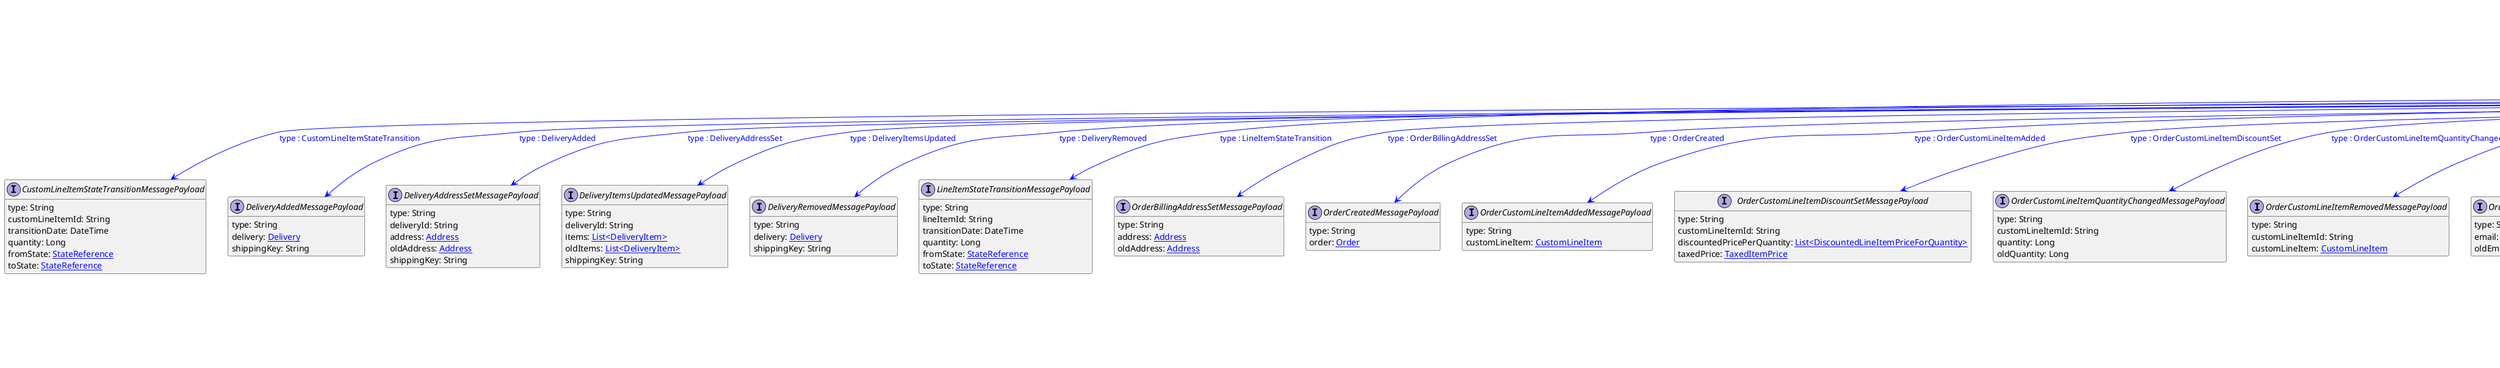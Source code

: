 @startuml

hide empty fields
hide empty methods
legend
|= |= line |
|<back:black>   </back>| inheritance |
|<back:green>   </back>| property reference |
|<back:blue>   </back>| discriminated class |
endlegend
interface OrderMessagePayload [[OrderMessagePayload.svg]] extends MessagePayload {
    type: String
}
interface MessagePayload [[MessagePayload.svg]]  {
    type: String
}

interface CustomLineItemStateTransitionMessagePayload [[CustomLineItemStateTransitionMessagePayload.svg]]  {
    type: String
    customLineItemId: String
    transitionDate: DateTime
    quantity: Long
    fromState: [[StateReference.svg StateReference]]
    toState: [[StateReference.svg StateReference]]
}
interface DeliveryAddedMessagePayload [[DeliveryAddedMessagePayload.svg]]  {
    type: String
    delivery: [[Delivery.svg Delivery]]
    shippingKey: String
}
interface DeliveryAddressSetMessagePayload [[DeliveryAddressSetMessagePayload.svg]]  {
    type: String
    deliveryId: String
    address: [[Address.svg Address]]
    oldAddress: [[Address.svg Address]]
    shippingKey: String
}
interface DeliveryItemsUpdatedMessagePayload [[DeliveryItemsUpdatedMessagePayload.svg]]  {
    type: String
    deliveryId: String
    items: [[DeliveryItem.svg List<DeliveryItem>]]
    oldItems: [[DeliveryItem.svg List<DeliveryItem>]]
    shippingKey: String
}
interface DeliveryRemovedMessagePayload [[DeliveryRemovedMessagePayload.svg]]  {
    type: String
    delivery: [[Delivery.svg Delivery]]
    shippingKey: String
}
interface LineItemStateTransitionMessagePayload [[LineItemStateTransitionMessagePayload.svg]]  {
    type: String
    lineItemId: String
    transitionDate: DateTime
    quantity: Long
    fromState: [[StateReference.svg StateReference]]
    toState: [[StateReference.svg StateReference]]
}
interface OrderBillingAddressSetMessagePayload [[OrderBillingAddressSetMessagePayload.svg]]  {
    type: String
    address: [[Address.svg Address]]
    oldAddress: [[Address.svg Address]]
}
interface OrderCreatedMessagePayload [[OrderCreatedMessagePayload.svg]]  {
    type: String
    order: [[Order.svg Order]]
}
interface OrderCustomLineItemAddedMessagePayload [[OrderCustomLineItemAddedMessagePayload.svg]]  {
    type: String
    customLineItem: [[CustomLineItem.svg CustomLineItem]]
}
interface OrderCustomLineItemDiscountSetMessagePayload [[OrderCustomLineItemDiscountSetMessagePayload.svg]]  {
    type: String
    customLineItemId: String
    discountedPricePerQuantity: [[DiscountedLineItemPriceForQuantity.svg List<DiscountedLineItemPriceForQuantity>]]
    taxedPrice: [[TaxedItemPrice.svg TaxedItemPrice]]
}
interface OrderCustomLineItemQuantityChangedMessagePayload [[OrderCustomLineItemQuantityChangedMessagePayload.svg]]  {
    type: String
    customLineItemId: String
    quantity: Long
    oldQuantity: Long
}
interface OrderCustomLineItemRemovedMessagePayload [[OrderCustomLineItemRemovedMessagePayload.svg]]  {
    type: String
    customLineItemId: String
    customLineItem: [[CustomLineItem.svg CustomLineItem]]
}
interface OrderCustomerEmailSetMessagePayload [[OrderCustomerEmailSetMessagePayload.svg]]  {
    type: String
    email: String
    oldEmail: String
}
interface OrderCustomerGroupSetMessagePayload [[OrderCustomerGroupSetMessagePayload.svg]]  {
    type: String
    customerGroup: [[CustomerGroupReference.svg CustomerGroupReference]]
    oldCustomerGroup: [[CustomerGroupReference.svg CustomerGroupReference]]
}
interface OrderCustomerSetMessagePayload [[OrderCustomerSetMessagePayload.svg]]  {
    type: String
    customer: [[CustomerReference.svg CustomerReference]]
    customerGroup: [[CustomerGroupReference.svg CustomerGroupReference]]
    oldCustomer: [[CustomerReference.svg CustomerReference]]
    oldCustomerGroup: [[CustomerGroupReference.svg CustomerGroupReference]]
}
interface OrderDeletedMessagePayload [[OrderDeletedMessagePayload.svg]]  {
    type: String
    order: [[Order.svg Order]]
}
interface OrderDiscountCodeAddedMessagePayload [[OrderDiscountCodeAddedMessagePayload.svg]]  {
    type: String
    discountCode: [[DiscountCodeReference.svg DiscountCodeReference]]
}
interface OrderDiscountCodeRemovedMessagePayload [[OrderDiscountCodeRemovedMessagePayload.svg]]  {
    type: String
    discountCode: [[DiscountCodeReference.svg DiscountCodeReference]]
}
interface OrderDiscountCodeStateSetMessagePayload [[OrderDiscountCodeStateSetMessagePayload.svg]]  {
    type: String
    discountCode: [[DiscountCodeReference.svg DiscountCodeReference]]
    state: [[DiscountCodeState.svg DiscountCodeState]]
    oldState: [[DiscountCodeState.svg DiscountCodeState]]
}
interface OrderEditAppliedMessagePayload [[OrderEditAppliedMessagePayload.svg]]  {
    type: String
    edit: [[OrderEdit.svg OrderEdit]]
    result: [[OrderEditApplied.svg OrderEditApplied]]
}
interface OrderImportedMessagePayload [[OrderImportedMessagePayload.svg]]  {
    type: String
    order: [[Order.svg Order]]
}
interface OrderLineItemAddedMessagePayload [[OrderLineItemAddedMessagePayload.svg]]  {
    type: String
    lineItem: [[LineItem.svg LineItem]]
    addedQuantity: Long
}
interface OrderLineItemDiscountSetMessagePayload [[OrderLineItemDiscountSetMessagePayload.svg]]  {
    type: String
    lineItemId: String
    discountedPricePerQuantity: [[DiscountedLineItemPriceForQuantity.svg List<DiscountedLineItemPriceForQuantity>]]
    totalPrice: [[Money.svg Money]]
    taxedPrice: [[TaxedItemPrice.svg TaxedItemPrice]]
    taxedPricePortions: [[MethodTaxedPrice.svg List<MethodTaxedPrice>]]
}
interface OrderLineItemDistributionChannelSetMessagePayload [[OrderLineItemDistributionChannelSetMessagePayload.svg]]  {
    type: String
    lineItemId: String
    distributionChannel: [[ChannelReference.svg ChannelReference]]
}
interface OrderLineItemRemovedMessagePayload [[OrderLineItemRemovedMessagePayload.svg]]  {
    type: String
    lineItemId: String
    removedQuantity: Long
    newQuantity: Long
    newState: [[ItemState.svg List<ItemState>]]
    newTotalPrice: [[CentPrecisionMoney.svg CentPrecisionMoney]]
    newTaxedPrice: [[TaxedItemPrice.svg TaxedItemPrice]]
    newPrice: [[Price.svg Price]]
    newShippingDetail: [[ItemShippingDetails.svg ItemShippingDetails]]
}
interface OrderPaymentStateChangedMessagePayload [[OrderPaymentStateChangedMessagePayload.svg]]  {
    type: String
    paymentState: [[PaymentState.svg PaymentState]]
    oldPaymentState: [[PaymentState.svg PaymentState]]
}
interface OrderPurchaseOrderNumberSetMessagePayload [[OrderPurchaseOrderNumberSetMessagePayload.svg]]  {
    type: String
    purchaseOrderNumber: String
    oldPurchaseOrderNumber: String
}
interface OrderReturnShipmentStateChangedMessagePayload [[OrderReturnShipmentStateChangedMessagePayload.svg]]  {
    type: String
    returnItemId: String
    returnShipmentState: [[ReturnShipmentState.svg ReturnShipmentState]]
}
interface OrderShipmentStateChangedMessagePayload [[OrderShipmentStateChangedMessagePayload.svg]]  {
    type: String
    shipmentState: [[ShipmentState.svg ShipmentState]]
    oldShipmentState: [[ShipmentState.svg ShipmentState]]
}
interface OrderShippingAddressSetMessagePayload [[OrderShippingAddressSetMessagePayload.svg]]  {
    type: String
    address: [[Address.svg Address]]
    oldAddress: [[Address.svg Address]]
}
interface OrderShippingInfoSetMessagePayload [[OrderShippingInfoSetMessagePayload.svg]]  {
    type: String
    shippingInfo: [[ShippingInfo.svg ShippingInfo]]
    oldShippingInfo: [[ShippingInfo.svg ShippingInfo]]
}
interface OrderShippingRateInputSetMessagePayload [[OrderShippingRateInputSetMessagePayload.svg]]  {
    type: String
    shippingRateInput: [[ShippingRateInput.svg ShippingRateInput]]
    oldShippingRateInput: [[ShippingRateInput.svg ShippingRateInput]]
}
interface OrderStateChangedMessagePayload [[OrderStateChangedMessagePayload.svg]]  {
    type: String
    orderState: [[OrderState.svg OrderState]]
    oldOrderState: [[OrderState.svg OrderState]]
}
interface OrderStateTransitionMessagePayload [[OrderStateTransitionMessagePayload.svg]]  {
    type: String
    state: [[StateReference.svg StateReference]]
    oldState: [[StateReference.svg StateReference]]
    force: Boolean
}
interface OrderStoreSetMessagePayload [[OrderStoreSetMessagePayload.svg]]  {
    type: String
    store: [[StoreKeyReference.svg StoreKeyReference]]
}
interface ParcelAddedToDeliveryMessagePayload [[ParcelAddedToDeliveryMessagePayload.svg]]  {
    type: String
    delivery: [[Delivery.svg Delivery]]
    parcel: [[Parcel.svg Parcel]]
    shippingKey: String
}
interface ParcelItemsUpdatedMessagePayload [[ParcelItemsUpdatedMessagePayload.svg]]  {
    type: String
    parcelId: String
    deliveryId: String
    items: [[DeliveryItem.svg List<DeliveryItem>]]
    oldItems: [[DeliveryItem.svg List<DeliveryItem>]]
    shippingKey: String
}
interface ParcelMeasurementsUpdatedMessagePayload [[ParcelMeasurementsUpdatedMessagePayload.svg]]  {
    type: String
    deliveryId: String
    parcelId: String
    measurements: [[ParcelMeasurements.svg ParcelMeasurements]]
    shippingKey: String
}
interface ParcelRemovedFromDeliveryMessagePayload [[ParcelRemovedFromDeliveryMessagePayload.svg]]  {
    type: String
    deliveryId: String
    parcel: [[Parcel.svg Parcel]]
    shippingKey: String
}
interface ParcelTrackingDataUpdatedMessagePayload [[ParcelTrackingDataUpdatedMessagePayload.svg]]  {
    type: String
    deliveryId: String
    parcelId: String
    trackingData: [[TrackingData.svg TrackingData]]
    shippingKey: String
}
interface ReturnInfoAddedMessagePayload [[ReturnInfoAddedMessagePayload.svg]]  {
    type: String
    returnInfo: [[ReturnInfo.svg ReturnInfo]]
}
interface ReturnInfoSetMessagePayload [[ReturnInfoSetMessagePayload.svg]]  {
    type: String
    returnInfo: [[ReturnInfo.svg List<ReturnInfo>]]
}

OrderMessagePayload --> CustomLineItemStateTransitionMessagePayload #blue;text:blue : "type : CustomLineItemStateTransition"
OrderMessagePayload --> DeliveryAddedMessagePayload #blue;text:blue : "type : DeliveryAdded"
OrderMessagePayload --> DeliveryAddressSetMessagePayload #blue;text:blue : "type : DeliveryAddressSet"
OrderMessagePayload --> DeliveryItemsUpdatedMessagePayload #blue;text:blue : "type : DeliveryItemsUpdated"
OrderMessagePayload --> DeliveryRemovedMessagePayload #blue;text:blue : "type : DeliveryRemoved"
OrderMessagePayload --> LineItemStateTransitionMessagePayload #blue;text:blue : "type : LineItemStateTransition"
OrderMessagePayload --> OrderBillingAddressSetMessagePayload #blue;text:blue : "type : OrderBillingAddressSet"
OrderMessagePayload --> OrderCreatedMessagePayload #blue;text:blue : "type : OrderCreated"
OrderMessagePayload --> OrderCustomLineItemAddedMessagePayload #blue;text:blue : "type : OrderCustomLineItemAdded"
OrderMessagePayload --> OrderCustomLineItemDiscountSetMessagePayload #blue;text:blue : "type : OrderCustomLineItemDiscountSet"
OrderMessagePayload --> OrderCustomLineItemQuantityChangedMessagePayload #blue;text:blue : "type : OrderCustomLineItemQuantityChanged"
OrderMessagePayload --> OrderCustomLineItemRemovedMessagePayload #blue;text:blue : "type : OrderCustomLineItemRemoved"
OrderMessagePayload --> OrderCustomerEmailSetMessagePayload #blue;text:blue : "type : OrderCustomerEmailSet"
OrderMessagePayload --> OrderCustomerGroupSetMessagePayload #blue;text:blue : "type : OrderCustomerGroupSet"
OrderMessagePayload --> OrderCustomerSetMessagePayload #blue;text:blue : "type : OrderCustomerSet"
OrderMessagePayload --> OrderDeletedMessagePayload #blue;text:blue : "type : OrderDeleted"
OrderMessagePayload --> OrderDiscountCodeAddedMessagePayload #blue;text:blue : "type : OrderDiscountCodeAdded"
OrderMessagePayload --> OrderDiscountCodeRemovedMessagePayload #blue;text:blue : "type : OrderDiscountCodeRemoved"
OrderMessagePayload --> OrderDiscountCodeStateSetMessagePayload #blue;text:blue : "type : OrderDiscountCodeStateSet"
OrderMessagePayload --> OrderEditAppliedMessagePayload #blue;text:blue : "type : OrderEditApplied"
OrderMessagePayload --> OrderImportedMessagePayload #blue;text:blue : "type : OrderImported"
OrderMessagePayload --> OrderLineItemAddedMessagePayload #blue;text:blue : "type : OrderLineItemAdded"
OrderMessagePayload --> OrderLineItemDiscountSetMessagePayload #blue;text:blue : "type : OrderLineItemDiscountSet"
OrderMessagePayload --> OrderLineItemDistributionChannelSetMessagePayload #blue;text:blue : "type : OrderLineItemDistributionChannelSet"
OrderMessagePayload --> OrderLineItemRemovedMessagePayload #blue;text:blue : "type : OrderLineItemRemoved"
OrderMessagePayload --> OrderPaymentStateChangedMessagePayload #blue;text:blue : "type : OrderPaymentStateChanged"
OrderMessagePayload --> OrderPurchaseOrderNumberSetMessagePayload #blue;text:blue : "type : OrderPurchaseOrderNumberSet"
OrderMessagePayload --> OrderReturnShipmentStateChangedMessagePayload #blue;text:blue : "type : OrderReturnShipmentStateChanged"
OrderMessagePayload --> OrderShipmentStateChangedMessagePayload #blue;text:blue : "type : OrderShipmentStateChanged"
OrderMessagePayload --> OrderShippingAddressSetMessagePayload #blue;text:blue : "type : OrderShippingAddressSet"
OrderMessagePayload --> OrderShippingInfoSetMessagePayload #blue;text:blue : "type : OrderShippingInfoSet"
OrderMessagePayload --> OrderShippingRateInputSetMessagePayload #blue;text:blue : "type : OrderShippingRateInputSet"
OrderMessagePayload --> OrderStateChangedMessagePayload #blue;text:blue : "type : OrderStateChanged"
OrderMessagePayload --> OrderStateTransitionMessagePayload #blue;text:blue : "type : OrderStateTransition"
OrderMessagePayload --> OrderStoreSetMessagePayload #blue;text:blue : "type : OrderStoreSet"
OrderMessagePayload --> ParcelAddedToDeliveryMessagePayload #blue;text:blue : "type : ParcelAddedToDelivery"
OrderMessagePayload --> ParcelItemsUpdatedMessagePayload #blue;text:blue : "type : ParcelItemsUpdated"
OrderMessagePayload --> ParcelMeasurementsUpdatedMessagePayload #blue;text:blue : "type : ParcelMeasurementsUpdated"
OrderMessagePayload --> ParcelRemovedFromDeliveryMessagePayload #blue;text:blue : "type : ParcelRemovedFromDelivery"
OrderMessagePayload --> ParcelTrackingDataUpdatedMessagePayload #blue;text:blue : "type : ParcelTrackingDataUpdated"
OrderMessagePayload --> ReturnInfoAddedMessagePayload #blue;text:blue : "type : ReturnInfoAdded"
OrderMessagePayload --> ReturnInfoSetMessagePayload #blue;text:blue : "type : ReturnInfoSet"

@enduml
